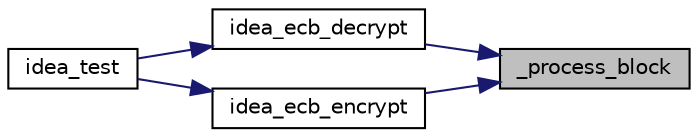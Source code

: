 digraph "_process_block"
{
 // LATEX_PDF_SIZE
  edge [fontname="Helvetica",fontsize="10",labelfontname="Helvetica",labelfontsize="10"];
  node [fontname="Helvetica",fontsize="10",shape=record];
  rankdir="RL";
  Node11 [label="_process_block",height=0.2,width=0.4,color="black", fillcolor="grey75", style="filled", fontcolor="black",tooltip=" "];
  Node11 -> Node12 [dir="back",color="midnightblue",fontsize="10",style="solid",fontname="Helvetica"];
  Node12 [label="idea_ecb_decrypt",height=0.2,width=0.4,color="black", fillcolor="white", style="filled",URL="$idea_8c.html#add641467cf266ad9baf4869eb2c9aa5c",tooltip=" "];
  Node12 -> Node13 [dir="back",color="midnightblue",fontsize="10",style="solid",fontname="Helvetica"];
  Node13 [label="idea_test",height=0.2,width=0.4,color="black", fillcolor="white", style="filled",URL="$idea_8c.html#ad92e9322772754b8d6f1d62d093ed022",tooltip=" "];
  Node11 -> Node14 [dir="back",color="midnightblue",fontsize="10",style="solid",fontname="Helvetica"];
  Node14 [label="idea_ecb_encrypt",height=0.2,width=0.4,color="black", fillcolor="white", style="filled",URL="$idea_8c.html#aa107ed890451e182e4b97a8316227f03",tooltip=" "];
  Node14 -> Node13 [dir="back",color="midnightblue",fontsize="10",style="solid",fontname="Helvetica"];
}
